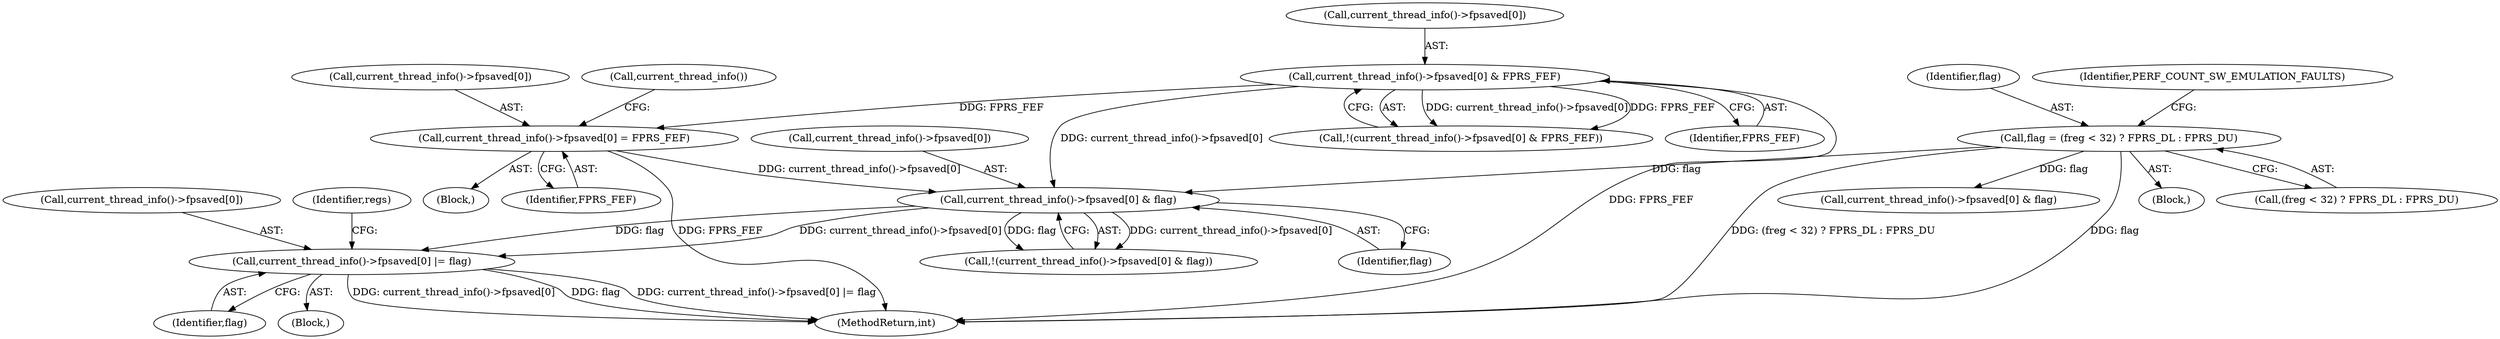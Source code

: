 digraph "0_linux_a8b0ca17b80e92faab46ee7179ba9e99ccb61233_36@API" {
"1000594" [label="(Call,current_thread_info()->fpsaved[0] |= flag)"];
"1000551" [label="(Call,current_thread_info()->fpsaved[0] & flag)"];
"1000527" [label="(Call,current_thread_info()->fpsaved[0] & FPRS_FEF)"];
"1000535" [label="(Call,current_thread_info()->fpsaved[0] = FPRS_FEF)"];
"1000142" [label="(Call,flag = (freg < 32) ? FPRS_DL : FPRS_DU)"];
"1000552" [label="(Call,current_thread_info()->fpsaved[0])"];
"1000527" [label="(Call,current_thread_info()->fpsaved[0] & FPRS_FEF)"];
"1000109" [label="(Block,)"];
"1000142" [label="(Call,flag = (freg < 32) ? FPRS_DL : FPRS_DU)"];
"1000536" [label="(Call,current_thread_info()->fpsaved[0])"];
"1000605" [label="(MethodReturn,int)"];
"1000594" [label="(Call,current_thread_info()->fpsaved[0] |= flag)"];
"1000541" [label="(Identifier,FPRS_FEF)"];
"1000533" [label="(Identifier,FPRS_FEF)"];
"1000144" [label="(Call,(freg < 32) ? FPRS_DL : FPRS_DU)"];
"1000551" [label="(Call,current_thread_info()->fpsaved[0] & flag)"];
"1000151" [label="(Identifier,PERF_COUNT_SW_EMULATION_FAULTS)"];
"1000535" [label="(Call,current_thread_info()->fpsaved[0] = FPRS_FEF)"];
"1000595" [label="(Call,current_thread_info()->fpsaved[0])"];
"1000526" [label="(Call,!(current_thread_info()->fpsaved[0] & FPRS_FEF))"];
"1000550" [label="(Call,!(current_thread_info()->fpsaved[0] & flag))"];
"1000196" [label="(Call,current_thread_info()->fpsaved[0] & flag)"];
"1000545" [label="(Call,current_thread_info())"];
"1000534" [label="(Block,)"];
"1000528" [label="(Call,current_thread_info()->fpsaved[0])"];
"1000602" [label="(Identifier,regs)"];
"1000600" [label="(Identifier,flag)"];
"1000332" [label="(Block,)"];
"1000143" [label="(Identifier,flag)"];
"1000557" [label="(Identifier,flag)"];
"1000594" -> "1000332"  [label="AST: "];
"1000594" -> "1000600"  [label="CFG: "];
"1000595" -> "1000594"  [label="AST: "];
"1000600" -> "1000594"  [label="AST: "];
"1000602" -> "1000594"  [label="CFG: "];
"1000594" -> "1000605"  [label="DDG: current_thread_info()->fpsaved[0]"];
"1000594" -> "1000605"  [label="DDG: flag"];
"1000594" -> "1000605"  [label="DDG: current_thread_info()->fpsaved[0] |= flag"];
"1000551" -> "1000594"  [label="DDG: current_thread_info()->fpsaved[0]"];
"1000551" -> "1000594"  [label="DDG: flag"];
"1000551" -> "1000550"  [label="AST: "];
"1000551" -> "1000557"  [label="CFG: "];
"1000552" -> "1000551"  [label="AST: "];
"1000557" -> "1000551"  [label="AST: "];
"1000550" -> "1000551"  [label="CFG: "];
"1000551" -> "1000550"  [label="DDG: current_thread_info()->fpsaved[0]"];
"1000551" -> "1000550"  [label="DDG: flag"];
"1000527" -> "1000551"  [label="DDG: current_thread_info()->fpsaved[0]"];
"1000535" -> "1000551"  [label="DDG: current_thread_info()->fpsaved[0]"];
"1000142" -> "1000551"  [label="DDG: flag"];
"1000527" -> "1000526"  [label="AST: "];
"1000527" -> "1000533"  [label="CFG: "];
"1000528" -> "1000527"  [label="AST: "];
"1000533" -> "1000527"  [label="AST: "];
"1000526" -> "1000527"  [label="CFG: "];
"1000527" -> "1000605"  [label="DDG: FPRS_FEF"];
"1000527" -> "1000526"  [label="DDG: current_thread_info()->fpsaved[0]"];
"1000527" -> "1000526"  [label="DDG: FPRS_FEF"];
"1000527" -> "1000535"  [label="DDG: FPRS_FEF"];
"1000535" -> "1000534"  [label="AST: "];
"1000535" -> "1000541"  [label="CFG: "];
"1000536" -> "1000535"  [label="AST: "];
"1000541" -> "1000535"  [label="AST: "];
"1000545" -> "1000535"  [label="CFG: "];
"1000535" -> "1000605"  [label="DDG: FPRS_FEF"];
"1000142" -> "1000109"  [label="AST: "];
"1000142" -> "1000144"  [label="CFG: "];
"1000143" -> "1000142"  [label="AST: "];
"1000144" -> "1000142"  [label="AST: "];
"1000151" -> "1000142"  [label="CFG: "];
"1000142" -> "1000605"  [label="DDG: (freg < 32) ? FPRS_DL : FPRS_DU"];
"1000142" -> "1000605"  [label="DDG: flag"];
"1000142" -> "1000196"  [label="DDG: flag"];
}
